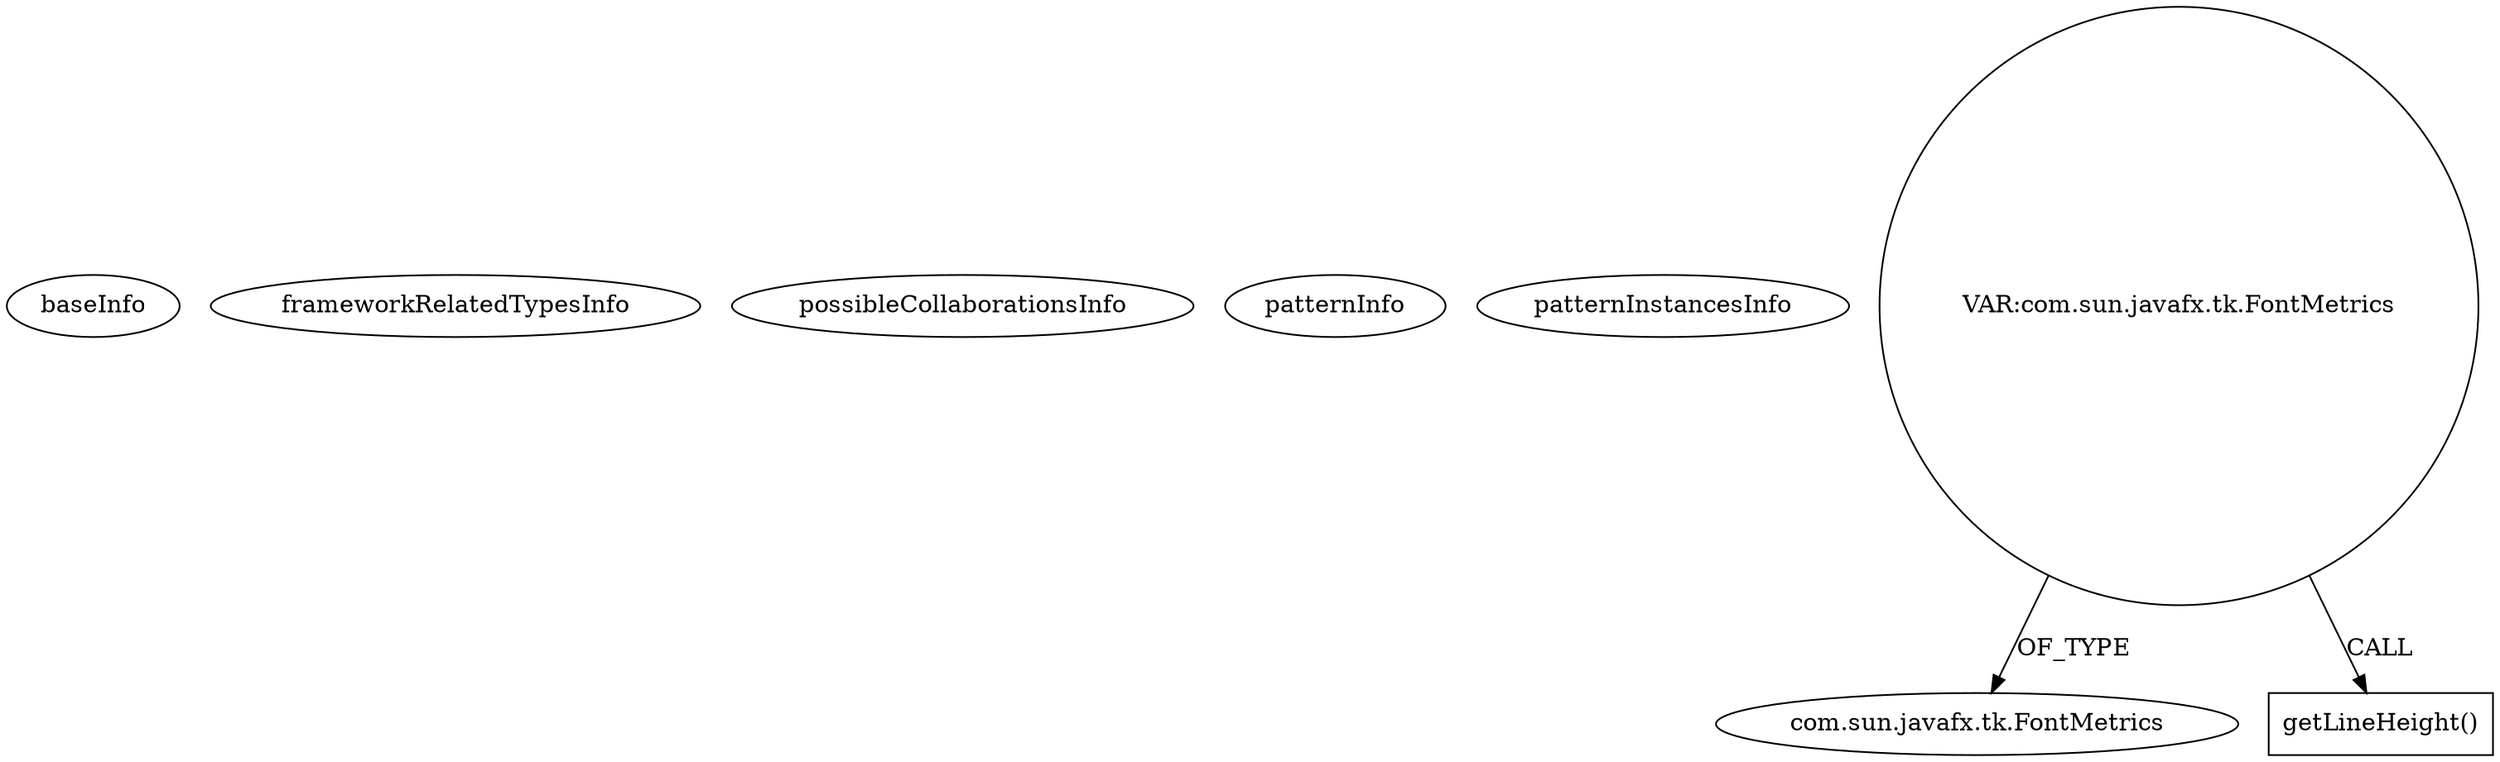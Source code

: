 digraph {
baseInfo[graphId=4649,category="pattern",isAnonymous=false,possibleRelation=false]
frameworkRelatedTypesInfo[]
possibleCollaborationsInfo[]
patternInfo[frequency=2.0,patternRootClient=null]
patternInstancesInfo[0="t-kensuke-Java8~/t-kensuke-Java8/Java8-master/src/main/java/clock/DigitalClock.java~void start(javafx.stage.Stage)~4447",1="t-kensuke-Java8~/t-kensuke-Java8/Java8-master/src/main/java/clock/DigitalClock.java~DigitalClock~4444"]
46[label="com.sun.javafx.tk.FontMetrics",vertexType="FRAMEWORK_CLASS_TYPE",isFrameworkType=false]
44[label="VAR:com.sun.javafx.tk.FontMetrics",vertexType="VARIABLE_EXPRESION",isFrameworkType=false,shape=circle]
45[label="getLineHeight()",vertexType="INSIDE_CALL",isFrameworkType=false,shape=box]
44->45[label="CALL"]
44->46[label="OF_TYPE"]
}
